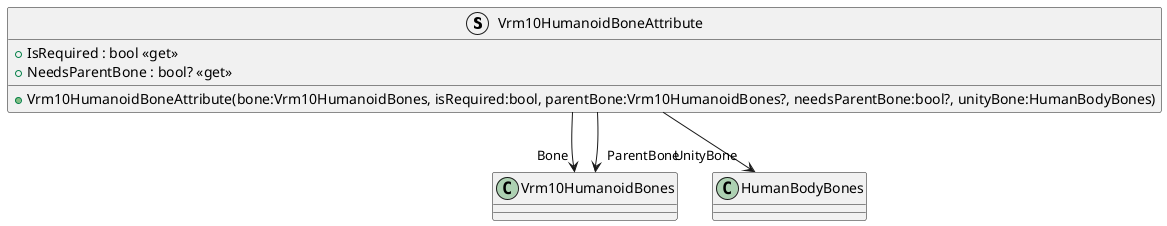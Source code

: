 @startuml
struct Vrm10HumanoidBoneAttribute {
    + IsRequired : bool <<get>>
    + NeedsParentBone : bool? <<get>>
    + Vrm10HumanoidBoneAttribute(bone:Vrm10HumanoidBones, isRequired:bool, parentBone:Vrm10HumanoidBones?, needsParentBone:bool?, unityBone:HumanBodyBones)
}
Vrm10HumanoidBoneAttribute --> "Bone" Vrm10HumanoidBones
Vrm10HumanoidBoneAttribute --> "ParentBone" Vrm10HumanoidBones
Vrm10HumanoidBoneAttribute --> "UnityBone" HumanBodyBones
@enduml
